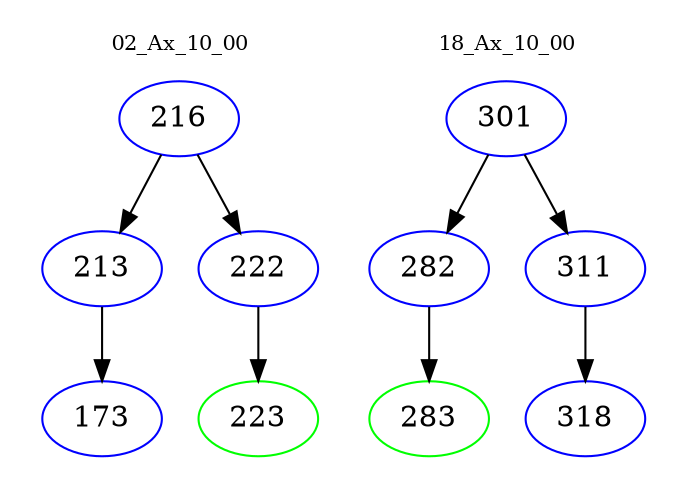 digraph{
subgraph cluster_0 {
color = white
label = "02_Ax_10_00";
fontsize=10;
T0_216 [label="216", color="blue"]
T0_216 -> T0_213 [color="black"]
T0_213 [label="213", color="blue"]
T0_213 -> T0_173 [color="black"]
T0_173 [label="173", color="blue"]
T0_216 -> T0_222 [color="black"]
T0_222 [label="222", color="blue"]
T0_222 -> T0_223 [color="black"]
T0_223 [label="223", color="green"]
}
subgraph cluster_1 {
color = white
label = "18_Ax_10_00";
fontsize=10;
T1_301 [label="301", color="blue"]
T1_301 -> T1_282 [color="black"]
T1_282 [label="282", color="blue"]
T1_282 -> T1_283 [color="black"]
T1_283 [label="283", color="green"]
T1_301 -> T1_311 [color="black"]
T1_311 [label="311", color="blue"]
T1_311 -> T1_318 [color="black"]
T1_318 [label="318", color="blue"]
}
}
